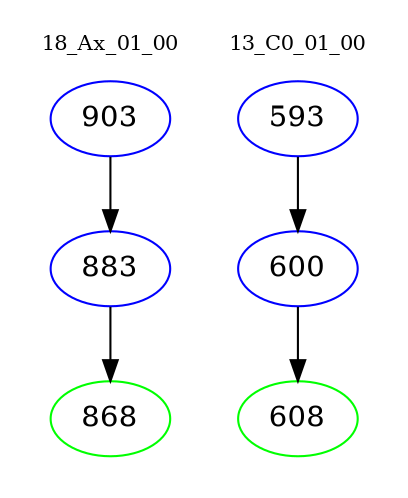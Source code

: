 digraph{
subgraph cluster_0 {
color = white
label = "18_Ax_01_00";
fontsize=10;
T0_903 [label="903", color="blue"]
T0_903 -> T0_883 [color="black"]
T0_883 [label="883", color="blue"]
T0_883 -> T0_868 [color="black"]
T0_868 [label="868", color="green"]
}
subgraph cluster_1 {
color = white
label = "13_C0_01_00";
fontsize=10;
T1_593 [label="593", color="blue"]
T1_593 -> T1_600 [color="black"]
T1_600 [label="600", color="blue"]
T1_600 -> T1_608 [color="black"]
T1_608 [label="608", color="green"]
}
}
